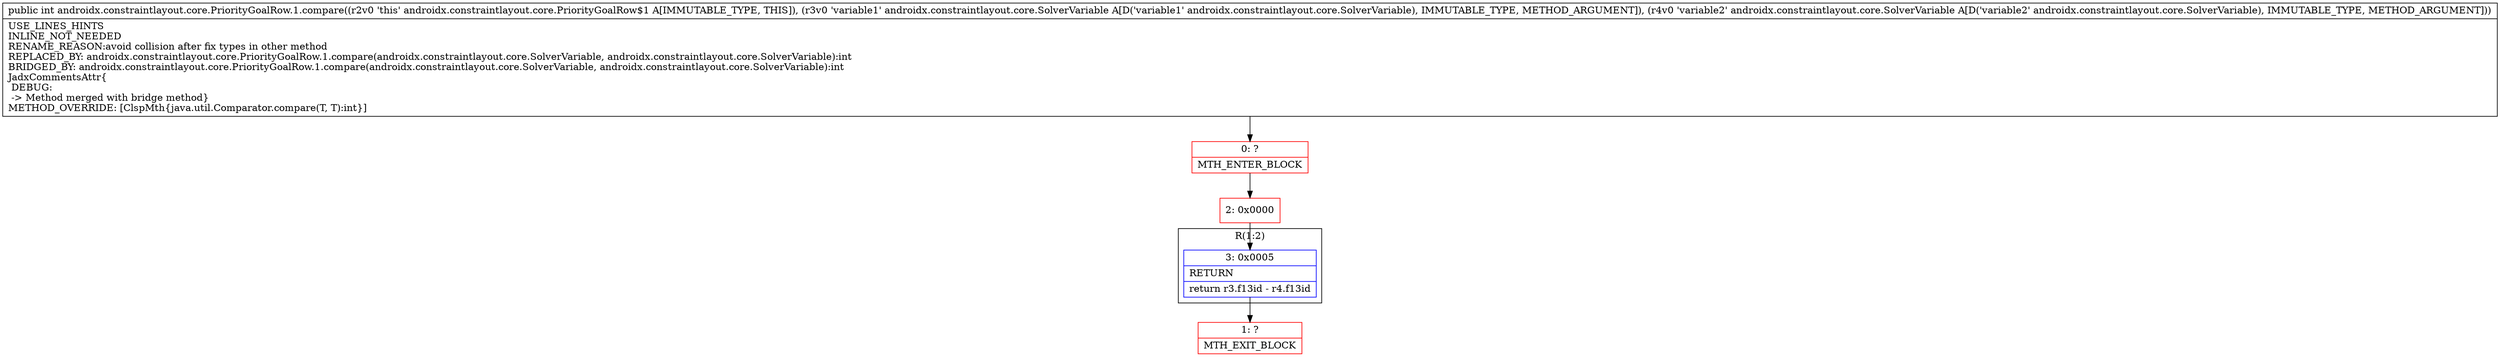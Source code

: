 digraph "CFG forandroidx.constraintlayout.core.PriorityGoalRow.1.compare(Landroidx\/constraintlayout\/core\/SolverVariable;Landroidx\/constraintlayout\/core\/SolverVariable;)I" {
subgraph cluster_Region_920508745 {
label = "R(1:2)";
node [shape=record,color=blue];
Node_3 [shape=record,label="{3\:\ 0x0005|RETURN\l|return r3.f13id \- r4.f13id\l}"];
}
Node_0 [shape=record,color=red,label="{0\:\ ?|MTH_ENTER_BLOCK\l}"];
Node_2 [shape=record,color=red,label="{2\:\ 0x0000}"];
Node_1 [shape=record,color=red,label="{1\:\ ?|MTH_EXIT_BLOCK\l}"];
MethodNode[shape=record,label="{public int androidx.constraintlayout.core.PriorityGoalRow.1.compare((r2v0 'this' androidx.constraintlayout.core.PriorityGoalRow$1 A[IMMUTABLE_TYPE, THIS]), (r3v0 'variable1' androidx.constraintlayout.core.SolverVariable A[D('variable1' androidx.constraintlayout.core.SolverVariable), IMMUTABLE_TYPE, METHOD_ARGUMENT]), (r4v0 'variable2' androidx.constraintlayout.core.SolverVariable A[D('variable2' androidx.constraintlayout.core.SolverVariable), IMMUTABLE_TYPE, METHOD_ARGUMENT]))  | USE_LINES_HINTS\lINLINE_NOT_NEEDED\lRENAME_REASON:avoid collision after fix types in other method\lREPLACED_BY: androidx.constraintlayout.core.PriorityGoalRow.1.compare(androidx.constraintlayout.core.SolverVariable, androidx.constraintlayout.core.SolverVariable):int\lBRIDGED_BY: androidx.constraintlayout.core.PriorityGoalRow.1.compare(androidx.constraintlayout.core.SolverVariable, androidx.constraintlayout.core.SolverVariable):int\lJadxCommentsAttr\{\l DEBUG: \l \-\> Method merged with bridge method\}\lMETHOD_OVERRIDE: [ClspMth\{java.util.Comparator.compare(T, T):int\}]\l}"];
MethodNode -> Node_0;Node_3 -> Node_1;
Node_0 -> Node_2;
Node_2 -> Node_3;
}

